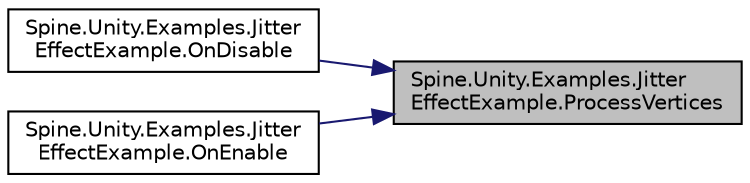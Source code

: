 digraph "Spine.Unity.Examples.JitterEffectExample.ProcessVertices"
{
 // LATEX_PDF_SIZE
  edge [fontname="Helvetica",fontsize="10",labelfontname="Helvetica",labelfontsize="10"];
  node [fontname="Helvetica",fontsize="10",shape=record];
  rankdir="RL";
  Node1 [label="Spine.Unity.Examples.Jitter\lEffectExample.ProcessVertices",height=0.2,width=0.4,color="black", fillcolor="grey75", style="filled", fontcolor="black",tooltip=" "];
  Node1 -> Node2 [dir="back",color="midnightblue",fontsize="10",style="solid",fontname="Helvetica"];
  Node2 [label="Spine.Unity.Examples.Jitter\lEffectExample.OnDisable",height=0.2,width=0.4,color="black", fillcolor="white", style="filled",URL="$class_spine_1_1_unity_1_1_examples_1_1_jitter_effect_example.html#a8d8858e482f320bc35f6adb2db93b743",tooltip=" "];
  Node1 -> Node3 [dir="back",color="midnightblue",fontsize="10",style="solid",fontname="Helvetica"];
  Node3 [label="Spine.Unity.Examples.Jitter\lEffectExample.OnEnable",height=0.2,width=0.4,color="black", fillcolor="white", style="filled",URL="$class_spine_1_1_unity_1_1_examples_1_1_jitter_effect_example.html#ac940d5fca67d2dc276bb941145602d5e",tooltip=" "];
}
